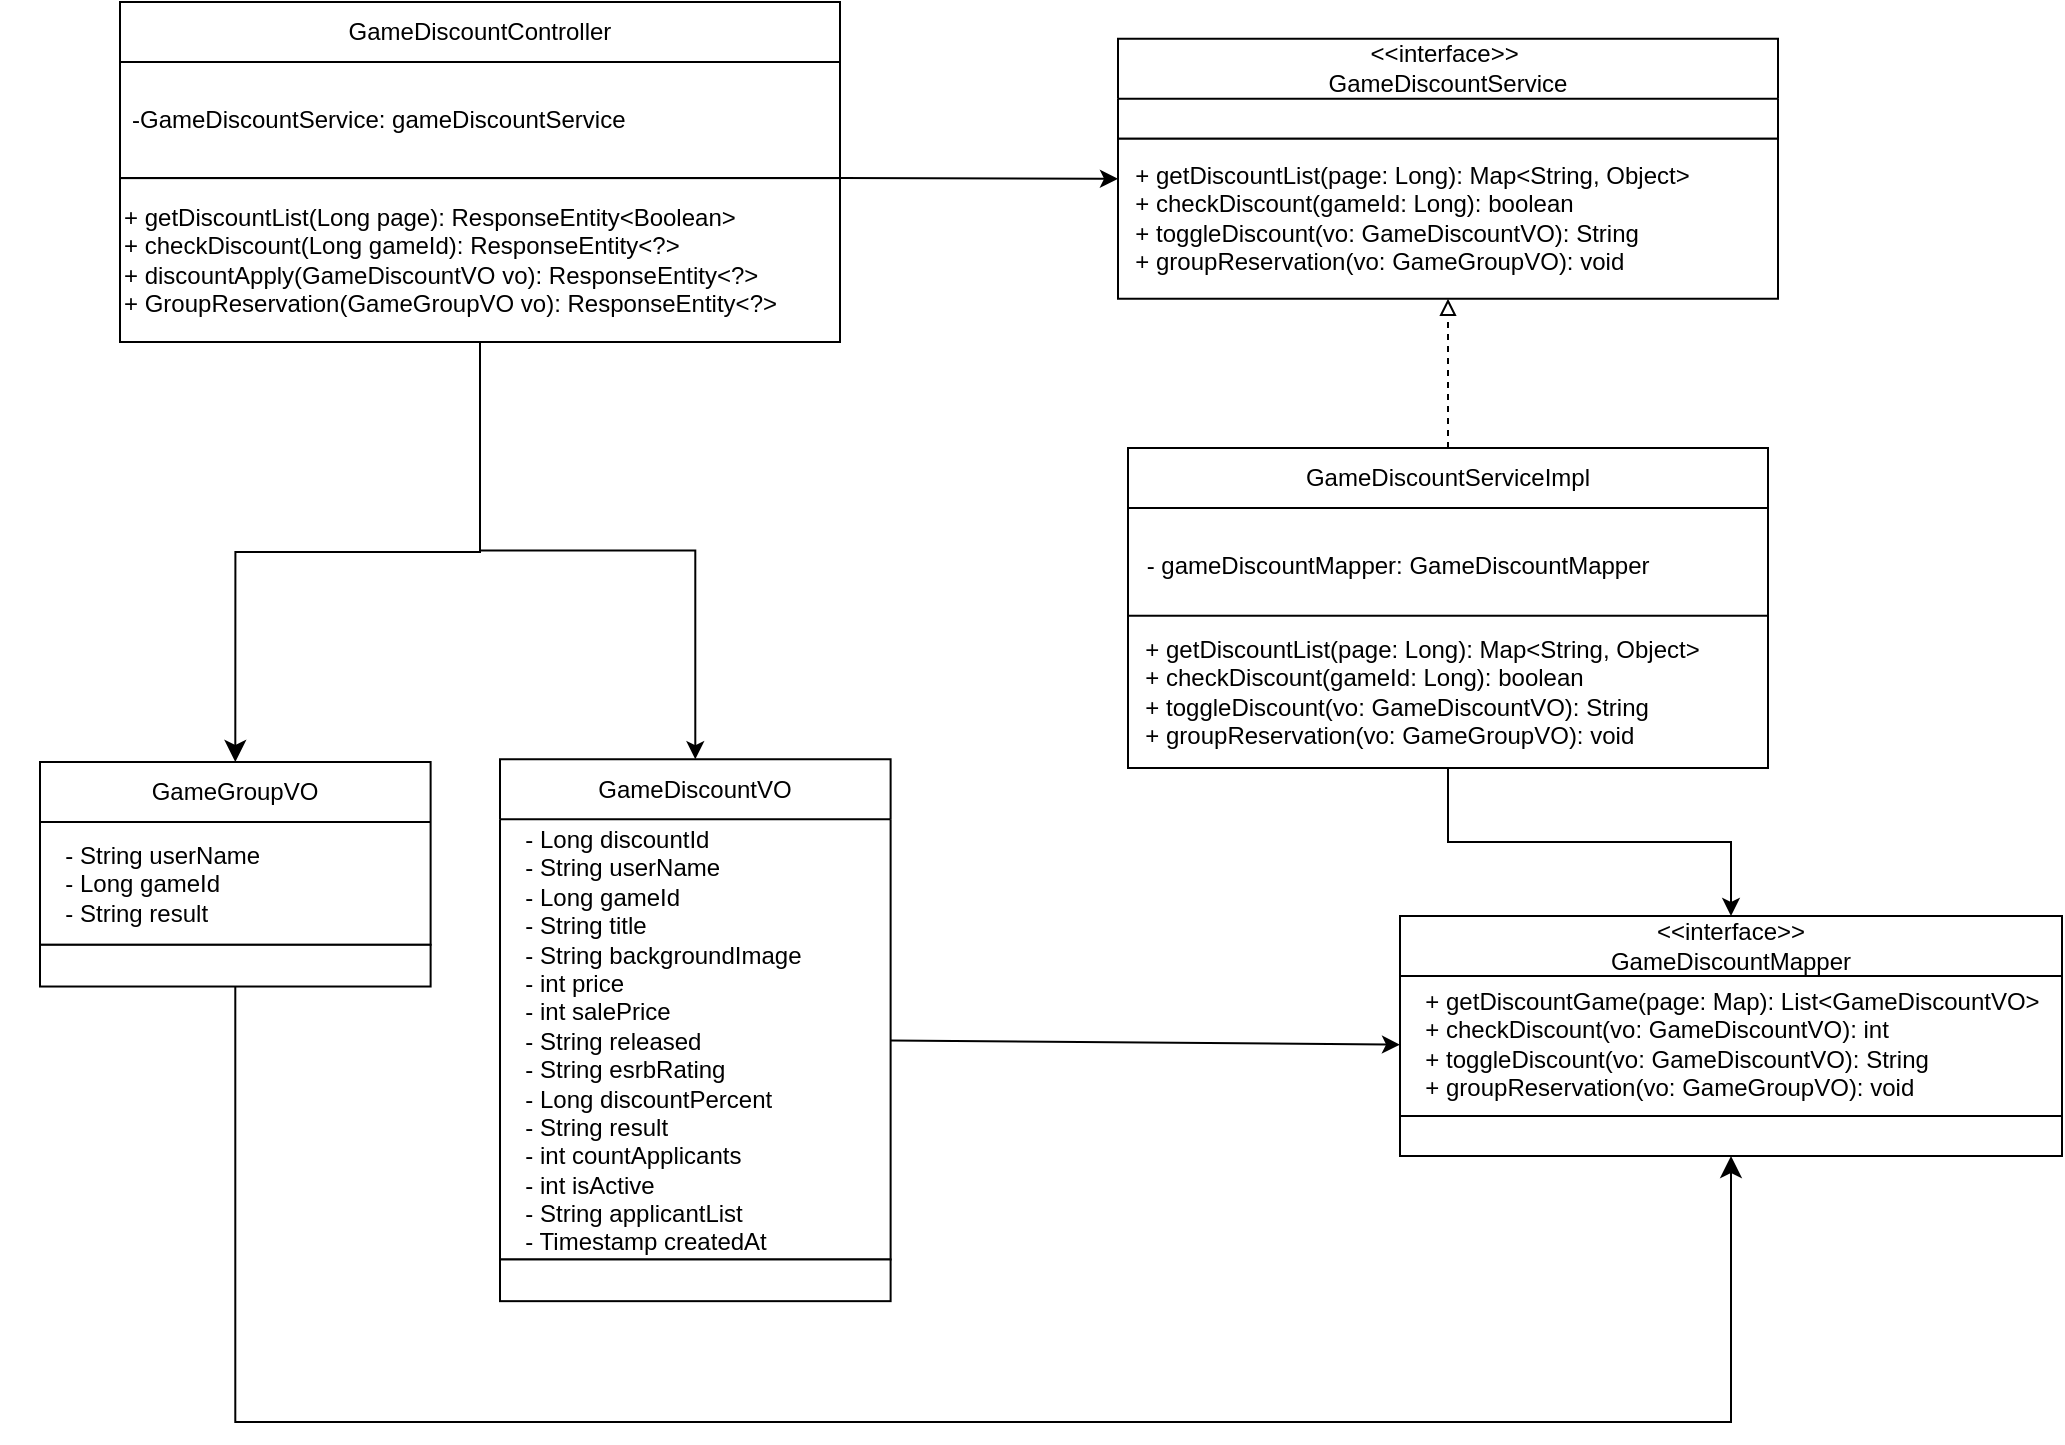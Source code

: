 <mxfile version="28.0.4">
  <diagram name="페이지-1" id="EmXCdEsVSDeKN74ZtzoK">
    <mxGraphModel dx="2505" dy="2104" grid="1" gridSize="10" guides="1" tooltips="1" connect="1" arrows="1" fold="1" page="1" pageScale="1" pageWidth="827" pageHeight="1169" math="0" shadow="0">
      <root>
        <mxCell id="0" />
        <mxCell id="1" parent="0" />
        <mxCell id="UtqGVKn5PWs3yvZccebX-42" value="" style="endArrow=classic;html=1;rounded=0;exitX=1;exitY=0;exitDx=0;exitDy=0;entryX=0;entryY=0.25;entryDx=0;entryDy=0;" edge="1" parent="1" source="UtqGVKn5PWs3yvZccebX-59" target="UtqGVKn5PWs3yvZccebX-51">
          <mxGeometry width="50" height="50" relative="1" as="geometry">
            <mxPoint x="199" y="-867" as="sourcePoint" />
            <mxPoint x="719" y="-767" as="targetPoint" />
          </mxGeometry>
        </mxCell>
        <mxCell id="UtqGVKn5PWs3yvZccebX-43" value="" style="endArrow=block;html=1;rounded=0;entryX=0.5;entryY=1;entryDx=0;entryDy=0;exitX=0.5;exitY=0;exitDx=0;exitDy=0;dashed=1;endFill=0;" edge="1" parent="1" source="UtqGVKn5PWs3yvZccebX-44" target="UtqGVKn5PWs3yvZccebX-51">
          <mxGeometry width="50" height="50" relative="1" as="geometry">
            <mxPoint x="289" y="-857" as="sourcePoint" />
            <mxPoint x="574" y="-737" as="targetPoint" />
          </mxGeometry>
        </mxCell>
        <mxCell id="UtqGVKn5PWs3yvZccebX-44" value="GameDiscountServiceImpl" style="swimlane;fontStyle=0;childLayout=stackLayout;horizontal=1;startSize=30;horizontalStack=0;resizeParent=1;resizeParentMax=0;resizeLast=0;collapsible=1;marginBottom=0;whiteSpace=wrap;html=1;container=0;" vertex="1" parent="1">
          <mxGeometry x="544" y="-887" width="320" height="88.065" as="geometry">
            <mxRectangle x="100" y="80" width="140" height="30" as="alternateBounds" />
          </mxGeometry>
        </mxCell>
        <mxCell id="UtqGVKn5PWs3yvZccebX-45" style="edgeStyle=orthogonalEdgeStyle;rounded=0;orthogonalLoop=1;jettySize=auto;html=1;entryX=0.5;entryY=0;entryDx=0;entryDy=0;" edge="1" parent="1" source="UtqGVKn5PWs3yvZccebX-46" target="UtqGVKn5PWs3yvZccebX-64">
          <mxGeometry relative="1" as="geometry" />
        </mxCell>
        <mxCell id="UtqGVKn5PWs3yvZccebX-46" value="&lt;div&gt;&amp;nbsp; + getDiscountList(page: Long): Map&amp;lt;String, Object&amp;gt;&lt;/div&gt;&lt;div&gt;&amp;nbsp; + checkDiscount(gameId: Long): boolean&lt;/div&gt;&lt;div&gt;&amp;nbsp; + toggleDiscount(vo: GameDiscountVO): String&lt;/div&gt;&lt;div&gt;&amp;nbsp; + groupReservation(vo: GameGroupVO): void&lt;/div&gt;" style="rounded=0;whiteSpace=wrap;html=1;align=left;container=0;" vertex="1" parent="1">
          <mxGeometry x="544" y="-803.13" width="320" height="76.13" as="geometry" />
        </mxCell>
        <mxCell id="UtqGVKn5PWs3yvZccebX-48" value="&amp;nbsp;- gameDiscountMapper: GameDiscountMapper" style="text;strokeColor=none;fillColor=none;align=left;verticalAlign=middle;spacingLeft=4;spacingRight=4;overflow=hidden;points=[[0,0.5],[1,0.5]];portConstraint=eastwest;rotatable=0;whiteSpace=wrap;html=1;container=0;" vertex="1" parent="1">
          <mxGeometry x="544" y="-857" width="320" height="58.065" as="geometry" />
        </mxCell>
        <mxCell id="UtqGVKn5PWs3yvZccebX-49" value="" style="group" vertex="1" connectable="0" parent="1">
          <mxGeometry x="539" y="-1091.63" width="330" height="164.63" as="geometry" />
        </mxCell>
        <mxCell id="UtqGVKn5PWs3yvZccebX-50" value="&amp;lt;&amp;lt;interface&amp;gt;&amp;gt;&amp;nbsp;&lt;div&gt;GameDiscountService&lt;/div&gt;" style="swimlane;fontStyle=0;childLayout=stackLayout;horizontal=1;startSize=30;horizontalStack=0;resizeParent=1;resizeParentMax=0;resizeLast=0;collapsible=1;marginBottom=0;whiteSpace=wrap;html=1;container=0;" vertex="1" parent="UtqGVKn5PWs3yvZccebX-49">
          <mxGeometry width="330" height="50" as="geometry">
            <mxRectangle x="100" y="80" width="140" height="30" as="alternateBounds" />
          </mxGeometry>
        </mxCell>
        <mxCell id="UtqGVKn5PWs3yvZccebX-51" value="&lt;div&gt;&amp;nbsp; + getDiscountList(page: Long): Map&amp;lt;String, Object&amp;gt;&lt;/div&gt;&lt;div&gt;&amp;nbsp; + checkDiscount(gameId: Long): boolean&lt;/div&gt;&lt;div&gt;&amp;nbsp; + toggleDiscount(vo: GameDiscountVO): String&lt;/div&gt;&lt;div&gt;&amp;nbsp; + groupReservation(vo: GameGroupVO): void&lt;/div&gt;" style="rounded=0;whiteSpace=wrap;html=1;align=left;container=0;" vertex="1" parent="UtqGVKn5PWs3yvZccebX-49">
          <mxGeometry y="50" width="330" height="80" as="geometry" />
        </mxCell>
        <mxCell id="UtqGVKn5PWs3yvZccebX-52" value="" style="endArrow=classic;html=1;rounded=0;exitX=1;exitY=0.5;exitDx=0;exitDy=0;entryX=0;entryY=0.5;entryDx=0;entryDy=0;" edge="1" parent="1" source="UtqGVKn5PWs3yvZccebX-56" target="UtqGVKn5PWs3yvZccebX-65">
          <mxGeometry width="50" height="50" relative="1" as="geometry">
            <mxPoint x="-161" y="-321" as="sourcePoint" />
            <mxPoint x="419" y="-587" as="targetPoint" />
          </mxGeometry>
        </mxCell>
        <mxCell id="UtqGVKn5PWs3yvZccebX-53" value="" style="group" vertex="1" connectable="0" parent="1">
          <mxGeometry x="220" y="-730" width="250" height="271" as="geometry" />
        </mxCell>
        <mxCell id="UtqGVKn5PWs3yvZccebX-54" value="" style="group" vertex="1" connectable="0" parent="UtqGVKn5PWs3yvZccebX-53">
          <mxGeometry width="250" height="250.154" as="geometry" />
        </mxCell>
        <mxCell id="UtqGVKn5PWs3yvZccebX-55" value="GameDiscountVO" style="swimlane;fontStyle=0;childLayout=stackLayout;horizontal=1;startSize=30;horizontalStack=0;resizeParent=1;resizeParentMax=0;resizeLast=0;collapsible=1;marginBottom=0;whiteSpace=wrap;html=1;container=0;" vertex="1" parent="UtqGVKn5PWs3yvZccebX-54">
          <mxGeometry x="10" y="-1.418" width="195.31" height="250.154" as="geometry">
            <mxRectangle x="100" y="80" width="140" height="30" as="alternateBounds" />
          </mxGeometry>
        </mxCell>
        <mxCell id="UtqGVKn5PWs3yvZccebX-56" value="&lt;div&gt;&amp;nbsp; - Long discountId&lt;/div&gt;&lt;div&gt;&amp;nbsp; - String userName&lt;/div&gt;&lt;div&gt;&amp;nbsp; - Long gameId&lt;/div&gt;&lt;div&gt;&amp;nbsp; - String title&lt;/div&gt;&lt;div&gt;&amp;nbsp; - String backgroundImage&lt;/div&gt;&lt;div&gt;&amp;nbsp; - int price&lt;/div&gt;&lt;div&gt;&amp;nbsp; - int salePrice&lt;/div&gt;&lt;div&gt;&amp;nbsp; - String released&lt;/div&gt;&lt;div&gt;&amp;nbsp; - String esrbRating&lt;/div&gt;&lt;div&gt;&amp;nbsp; - Long discountPercent&lt;/div&gt;&lt;div&gt;&amp;nbsp; - String result&lt;/div&gt;&lt;div&gt;&amp;nbsp; - int countApplicants&lt;/div&gt;&lt;div&gt;&amp;nbsp; - int isActive&lt;/div&gt;&lt;div&gt;&amp;nbsp; - String applicantList&lt;/div&gt;&lt;div&gt;&amp;nbsp; - Timestamp createdAt&lt;/div&gt;" style="text;strokeColor=none;fillColor=none;align=left;verticalAlign=middle;spacingLeft=4;spacingRight=4;overflow=hidden;points=[[0,0.5],[1,0.5]];portConstraint=eastwest;rotatable=0;whiteSpace=wrap;html=1;container=0;" vertex="1" parent="UtqGVKn5PWs3yvZccebX-54">
          <mxGeometry x="10" y="29.852" width="195.31" height="218.885" as="geometry" />
        </mxCell>
        <mxCell id="UtqGVKn5PWs3yvZccebX-57" value="" style="rounded=0;whiteSpace=wrap;html=1;align=left;container=0;" vertex="1" parent="UtqGVKn5PWs3yvZccebX-53">
          <mxGeometry x="10" y="248.736" width="195.31" height="20.846" as="geometry" />
        </mxCell>
        <mxCell id="UtqGVKn5PWs3yvZccebX-58" value="" style="group" vertex="1" connectable="0" parent="1">
          <mxGeometry x="40" y="-1110" width="360" height="170" as="geometry" />
        </mxCell>
        <mxCell id="UtqGVKn5PWs3yvZccebX-59" value="&lt;div&gt;+ getDiscountList(Long page): ResponseEntity&amp;lt;Boolean&amp;gt;&lt;/div&gt;&lt;div&gt;+ checkDiscount(Long gameId): ResponseEntity&amp;lt;?&amp;gt;&lt;/div&gt;&lt;div&gt;+ discountApply(GameDiscountVO vo): ResponseEntity&amp;lt;?&amp;gt;&lt;/div&gt;&lt;div&gt;+ GroupReservation(GameGroupVO vo): ResponseEntity&amp;lt;?&amp;gt;&lt;/div&gt;" style="rounded=0;whiteSpace=wrap;html=1;align=left;container=0;" vertex="1" parent="UtqGVKn5PWs3yvZccebX-58">
          <mxGeometry y="88.06" width="360" height="81.94" as="geometry" />
        </mxCell>
        <mxCell id="UtqGVKn5PWs3yvZccebX-60" value="GameDiscountController" style="swimlane;fontStyle=0;childLayout=stackLayout;horizontal=1;startSize=30;horizontalStack=0;resizeParent=1;resizeParentMax=0;resizeLast=0;collapsible=1;marginBottom=0;whiteSpace=wrap;html=1;container=0;" vertex="1" parent="UtqGVKn5PWs3yvZccebX-58">
          <mxGeometry width="360" height="88.06" as="geometry">
            <mxRectangle x="100" y="80" width="140" height="30" as="alternateBounds" />
          </mxGeometry>
        </mxCell>
        <mxCell id="UtqGVKn5PWs3yvZccebX-61" value="-GameDiscountService: gameDiscountService" style="text;strokeColor=none;fillColor=none;align=left;verticalAlign=middle;spacingLeft=4;spacingRight=4;overflow=hidden;points=[[0,0.5],[1,0.5]];portConstraint=eastwest;rotatable=0;whiteSpace=wrap;html=1;container=0;" vertex="1" parent="UtqGVKn5PWs3yvZccebX-58">
          <mxGeometry y="30" width="360" height="58.06" as="geometry" />
        </mxCell>
        <mxCell id="UtqGVKn5PWs3yvZccebX-62" style="rounded=0;orthogonalLoop=1;jettySize=auto;html=1;edgeStyle=orthogonalEdgeStyle;" edge="1" parent="1" source="UtqGVKn5PWs3yvZccebX-59" target="UtqGVKn5PWs3yvZccebX-55">
          <mxGeometry relative="1" as="geometry" />
        </mxCell>
        <mxCell id="UtqGVKn5PWs3yvZccebX-63" value="" style="group" vertex="1" connectable="0" parent="1">
          <mxGeometry x="680" y="-653" width="331" height="120" as="geometry" />
        </mxCell>
        <mxCell id="UtqGVKn5PWs3yvZccebX-64" value="&lt;div&gt;&amp;lt;&amp;lt;interface&amp;gt;&amp;gt;&lt;/div&gt;GameDiscountMapper" style="swimlane;fontStyle=0;childLayout=stackLayout;horizontal=1;startSize=30;horizontalStack=0;resizeParent=1;resizeParentMax=0;resizeLast=0;collapsible=1;marginBottom=0;whiteSpace=wrap;html=1;container=0;" vertex="1" parent="UtqGVKn5PWs3yvZccebX-63">
          <mxGeometry width="331.0" height="100" as="geometry">
            <mxRectangle x="100" y="80" width="140" height="30" as="alternateBounds" />
          </mxGeometry>
        </mxCell>
        <mxCell id="UtqGVKn5PWs3yvZccebX-65" value="&lt;div&gt;&amp;nbsp; + getDiscountGame(page: Map): List&amp;lt;GameDiscountVO&amp;gt;&lt;/div&gt;&lt;div&gt;&amp;nbsp; + checkDiscount(vo: GameDiscountVO): int&lt;/div&gt;&lt;div&gt;&amp;nbsp; + toggleDiscount(vo: GameDiscountVO): String&lt;/div&gt;&lt;div&gt;&amp;nbsp; + groupReservation(vo: GameGroupVO): void&lt;/div&gt;" style="text;strokeColor=none;fillColor=none;align=left;verticalAlign=middle;spacingLeft=4;spacingRight=4;overflow=hidden;points=[[0,0.5],[1,0.5]];portConstraint=eastwest;rotatable=0;whiteSpace=wrap;html=1;container=0;" vertex="1" parent="UtqGVKn5PWs3yvZccebX-63">
          <mxGeometry y="28.64" width="331.0" height="71.36" as="geometry" />
        </mxCell>
        <mxCell id="UtqGVKn5PWs3yvZccebX-66" value="" style="rounded=0;whiteSpace=wrap;html=1;align=left;container=0;" vertex="1" parent="UtqGVKn5PWs3yvZccebX-63">
          <mxGeometry y="100" width="331.0" height="20" as="geometry" />
        </mxCell>
        <mxCell id="UtqGVKn5PWs3yvZccebX-84" value="" style="group" vertex="1" connectable="0" parent="1">
          <mxGeometry x="-20" y="-730" width="250" height="271" as="geometry" />
        </mxCell>
        <mxCell id="UtqGVKn5PWs3yvZccebX-85" value="" style="group" vertex="1" connectable="0" parent="UtqGVKn5PWs3yvZccebX-84">
          <mxGeometry width="250" height="250.154" as="geometry" />
        </mxCell>
        <mxCell id="UtqGVKn5PWs3yvZccebX-86" value="GameGroupVO" style="swimlane;fontStyle=0;childLayout=stackLayout;horizontal=1;startSize=30;horizontalStack=0;resizeParent=1;resizeParentMax=0;resizeLast=0;collapsible=1;marginBottom=0;whiteSpace=wrap;html=1;container=0;" vertex="1" parent="UtqGVKn5PWs3yvZccebX-85">
          <mxGeometry x="20" width="195.31" height="91.42" as="geometry">
            <mxRectangle x="100" y="80" width="140" height="30" as="alternateBounds" />
          </mxGeometry>
        </mxCell>
        <mxCell id="UtqGVKn5PWs3yvZccebX-87" value="&lt;div&gt;&amp;nbsp; - String userName&lt;/div&gt;&lt;div&gt;&amp;nbsp; - Long gameId&lt;/div&gt;&lt;div&gt;&amp;nbsp; - String result&lt;/div&gt;" style="text;strokeColor=none;fillColor=none;align=left;verticalAlign=middle;spacingLeft=4;spacingRight=4;overflow=hidden;points=[[0,0.5],[1,0.5]];portConstraint=eastwest;rotatable=0;whiteSpace=wrap;html=1;container=0;" vertex="1" parent="UtqGVKn5PWs3yvZccebX-85">
          <mxGeometry x="20" y="31.27" width="195.31" height="60.15" as="geometry" />
        </mxCell>
        <mxCell id="UtqGVKn5PWs3yvZccebX-88" value="" style="rounded=0;whiteSpace=wrap;html=1;align=left;container=0;" vertex="1" parent="UtqGVKn5PWs3yvZccebX-85">
          <mxGeometry x="20" y="91.416" width="195.31" height="20.846" as="geometry" />
        </mxCell>
        <mxCell id="UtqGVKn5PWs3yvZccebX-91" style="edgeStyle=orthogonalEdgeStyle;rounded=0;orthogonalLoop=1;jettySize=auto;html=1;entryX=0.5;entryY=0;entryDx=0;entryDy=0;fontSize=12;startSize=8;endSize=8;" edge="1" parent="1" source="UtqGVKn5PWs3yvZccebX-59" target="UtqGVKn5PWs3yvZccebX-86">
          <mxGeometry relative="1" as="geometry" />
        </mxCell>
        <mxCell id="UtqGVKn5PWs3yvZccebX-93" style="edgeStyle=orthogonalEdgeStyle;rounded=0;orthogonalLoop=1;jettySize=auto;html=1;entryX=0.5;entryY=1;entryDx=0;entryDy=0;fontSize=12;startSize=8;endSize=8;" edge="1" parent="1" source="UtqGVKn5PWs3yvZccebX-88" target="UtqGVKn5PWs3yvZccebX-66">
          <mxGeometry relative="1" as="geometry">
            <Array as="points">
              <mxPoint x="98" y="-400" />
              <mxPoint x="845" y="-400" />
            </Array>
          </mxGeometry>
        </mxCell>
      </root>
    </mxGraphModel>
  </diagram>
</mxfile>
